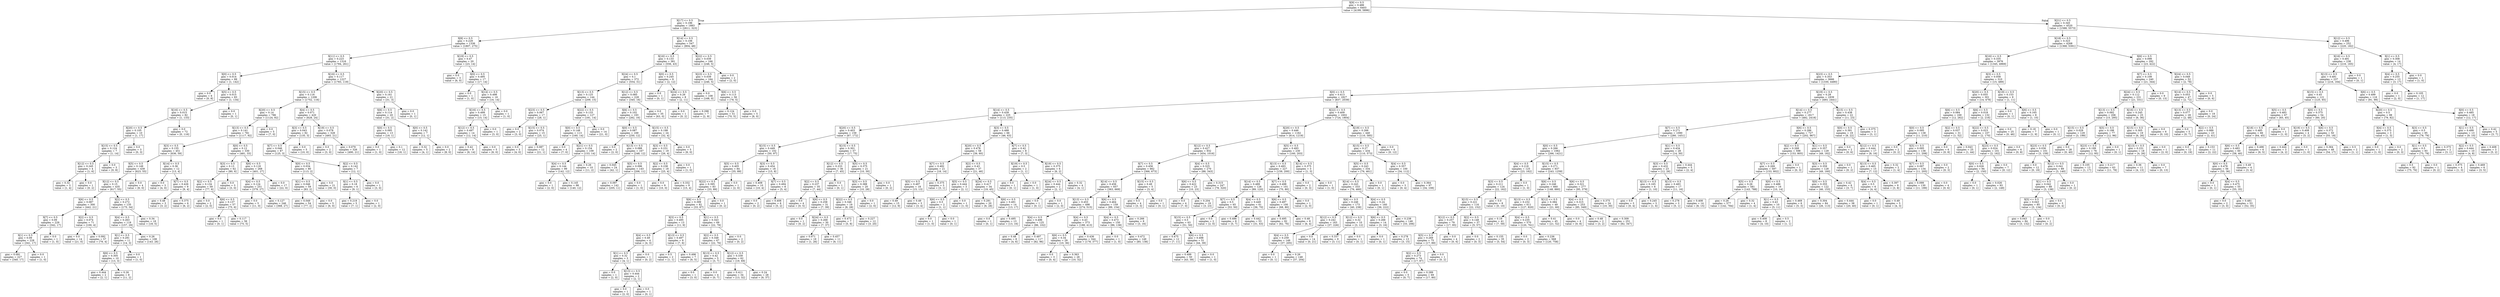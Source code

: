 digraph Tree {
node [shape=box] ;
0 [label="X[9] <= 0.5\ngini = 0.486\nsamples = 6403\nvalue = [4199, 5896]"] ;
1 [label="X[17] <= 0.5\ngini = 0.196\nsamples = 1883\nvalue = [2611, 323]"] ;
0 -> 1 [labeldistance=2.5, labelangle=45, headlabel="True"] ;
2 [label="X[8] <= 0.5\ngini = 0.229\nsamples = 1336\nvalue = [1807, 275]"] ;
1 -> 2 ;
3 [label="X[11] <= 0.5\ngini = 0.223\nsamples = 1316\nvalue = [1784, 261]"] ;
2 -> 3 ;
4 [label="X[0] <= 0.5\ngini = 0.014\nsamples = 89\nvalue = [1, 142]"] ;
3 -> 4 ;
5 [label="gini = 0.0\nsamples = 6\nvalue = [0, 8]"] ;
4 -> 5 ;
6 [label="X[5] <= 0.5\ngini = 0.015\nsamples = 83\nvalue = [1, 134]"] ;
4 -> 6 ;
7 [label="X[16] <= 0.5\ngini = 0.015\nsamples = 82\nvalue = [1, 133]"] ;
6 -> 7 ;
8 [label="X[20] <= 0.5\ngini = 0.105\nsamples = 10\nvalue = [1, 17]"] ;
7 -> 8 ;
9 [label="X[15] <= 0.5\ngini = 0.124\nsamples = 7\nvalue = [1, 14]"] ;
8 -> 9 ;
10 [label="X[12] <= 0.5\ngini = 0.245\nsamples = 4\nvalue = [1, 6]"] ;
9 -> 10 ;
11 [label="gini = 0.32\nsamples = 3\nvalue = [1, 4]"] ;
10 -> 11 ;
12 [label="gini = 0.0\nsamples = 1\nvalue = [0, 2]"] ;
10 -> 12 ;
13 [label="gini = 0.0\nsamples = 3\nvalue = [0, 8]"] ;
9 -> 13 ;
14 [label="gini = 0.0\nsamples = 3\nvalue = [0, 3]"] ;
8 -> 14 ;
15 [label="gini = 0.0\nsamples = 72\nvalue = [0, 116]"] ;
7 -> 15 ;
16 [label="gini = 0.0\nsamples = 1\nvalue = [0, 1]"] ;
6 -> 16 ;
17 [label="X[16] <= 0.5\ngini = 0.117\nsamples = 1227\nvalue = [1783, 119]"] ;
3 -> 17 ;
18 [label="X[15] <= 0.5\ngini = 0.116\nsamples = 1206\nvalue = [1752, 116]"] ;
17 -> 18 ;
19 [label="X[20] <= 0.5\ngini = 0.14\nsamples = 786\nvalue = [1124, 92]"] ;
18 -> 19 ;
20 [label="X[13] <= 0.5\ngini = 0.141\nsamples = 781\nvalue = [1117, 92]"] ;
19 -> 20 ;
21 [label="X[3] <= 0.5\ngini = 0.155\nsamples = 451\nvalue = [636, 59]"] ;
20 -> 21 ;
22 [label="X[5] <= 0.5\ngini = 0.149\nsamples = 439\nvalue = [623, 55]"] ;
21 -> 22 ;
23 [label="X[12] <= 0.5\ngini = 0.15\nsamples = 435\nvalue = [617, 55]"] ;
22 -> 23 ;
24 [label="X[6] <= 0.5\ngini = 0.087\nsamples = 300\nvalue = [442, 21]"] ;
23 -> 24 ;
25 [label="X[7] <= 0.5\ngini = 0.09\nsamples = 229\nvalue = [342, 17]"] ;
24 -> 25 ;
26 [label="X[1] <= 0.5\ngini = 0.09\nsamples = 228\nvalue = [341, 17]"] ;
25 -> 26 ;
27 [label="gini = 0.091\nsamples = 227\nvalue = [340, 17]"] ;
26 -> 27 ;
28 [label="gini = 0.0\nsamples = 1\nvalue = [1, 0]"] ;
26 -> 28 ;
29 [label="gini = 0.0\nsamples = 1\nvalue = [1, 0]"] ;
25 -> 29 ;
30 [label="X[2] <= 0.5\ngini = 0.074\nsamples = 71\nvalue = [100, 4]"] ;
24 -> 30 ;
31 [label="gini = 0.0\nsamples = 14\nvalue = [21, 0]"] ;
30 -> 31 ;
32 [label="gini = 0.092\nsamples = 57\nvalue = [79, 4]"] ;
30 -> 32 ;
33 [label="X[2] <= 0.5\ngini = 0.272\nsamples = 135\nvalue = [175, 34]"] ;
23 -> 33 ;
34 [label="X[4] <= 0.5\ngini = 0.263\nsamples = 119\nvalue = [157, 29]"] ;
33 -> 34 ;
35 [label="X[1] <= 0.5\ngini = 0.291\nsamples = 11\nvalue = [14, 3]"] ;
34 -> 35 ;
36 [label="X[6] <= 0.5\ngini = 0.305\nsamples = 10\nvalue = [13, 3]"] ;
35 -> 36 ;
37 [label="gini = 0.444\nsamples = 2\nvalue = [2, 1]"] ;
36 -> 37 ;
38 [label="gini = 0.26\nsamples = 8\nvalue = [11, 2]"] ;
36 -> 38 ;
39 [label="gini = 0.0\nsamples = 1\nvalue = [1, 0]"] ;
35 -> 39 ;
40 [label="gini = 0.26\nsamples = 108\nvalue = [143, 26]"] ;
34 -> 40 ;
41 [label="gini = 0.34\nsamples = 16\nvalue = [18, 5]"] ;
33 -> 41 ;
42 [label="gini = 0.0\nsamples = 4\nvalue = [6, 0]"] ;
22 -> 42 ;
43 [label="X[14] <= 0.5\ngini = 0.36\nsamples = 12\nvalue = [13, 4]"] ;
21 -> 43 ;
44 [label="gini = 0.0\nsamples = 3\nvalue = [4, 0]"] ;
43 -> 44 ;
45 [label="X[7] <= 0.5\ngini = 0.426\nsamples = 9\nvalue = [9, 4]"] ;
43 -> 45 ;
46 [label="gini = 0.48\nsamples = 3\nvalue = [3, 2]"] ;
45 -> 46 ;
47 [label="gini = 0.375\nsamples = 6\nvalue = [6, 2]"] ;
45 -> 47 ;
48 [label="X[0] <= 0.5\ngini = 0.12\nsamples = 330\nvalue = [481, 33]"] ;
20 -> 48 ;
49 [label="X[3] <= 0.5\ngini = 0.13\nsamples = 62\nvalue = [80, 6]"] ;
48 -> 49 ;
50 [label="X[2] <= 0.5\ngini = 0.134\nsamples = 59\nvalue = [77, 6]"] ;
49 -> 50 ;
51 [label="gini = 0.0\nsamples = 2\nvalue = [2, 0]"] ;
50 -> 51 ;
52 [label="X[6] <= 0.5\ngini = 0.137\nsamples = 57\nvalue = [75, 6]"] ;
50 -> 52 ;
53 [label="gini = 0.0\nsamples = 1\nvalue = [0, 1]"] ;
52 -> 53 ;
54 [label="gini = 0.117\nsamples = 56\nvalue = [75, 5]"] ;
52 -> 54 ;
55 [label="gini = 0.0\nsamples = 3\nvalue = [3, 0]"] ;
49 -> 55 ;
56 [label="X[6] <= 0.5\ngini = 0.118\nsamples = 268\nvalue = [401, 27]"] ;
48 -> 56 ;
57 [label="X[4] <= 0.5\ngini = 0.124\nsamples = 251\nvalue = [379, 27]"] ;
56 -> 57 ;
58 [label="gini = 0.0\nsamples = 5\nvalue = [11, 0]"] ;
57 -> 58 ;
59 [label="gini = 0.127\nsamples = 246\nvalue = [368, 27]"] ;
57 -> 59 ;
60 [label="gini = 0.0\nsamples = 17\nvalue = [22, 0]"] ;
56 -> 60 ;
61 [label="gini = 0.0\nsamples = 5\nvalue = [7, 0]"] ;
19 -> 61 ;
62 [label="X[4] <= 0.5\ngini = 0.071\nsamples = 420\nvalue = [628, 24]"] ;
18 -> 62 ;
63 [label="X[3] <= 0.5\ngini = 0.043\nsamples = 92\nvalue = [135, 3]"] ;
62 -> 63 ;
64 [label="X[7] <= 0.5\ngini = 0.046\nsamples = 87\nvalue = [125, 3]"] ;
63 -> 64 ;
65 [label="X[0] <= 0.5\ngini = 0.034\nsamples = 80\nvalue = [113, 2]"] ;
64 -> 65 ;
66 [label="X[1] <= 0.5\ngini = 0.046\nsamples = 59\nvalue = [83, 2]"] ;
65 -> 66 ;
67 [label="gini = 0.049\nsamples = 54\nvalue = [77, 2]"] ;
66 -> 67 ;
68 [label="gini = 0.0\nsamples = 5\nvalue = [6, 0]"] ;
66 -> 68 ;
69 [label="gini = 0.0\nsamples = 21\nvalue = [30, 0]"] ;
65 -> 69 ;
70 [label="X[2] <= 0.5\ngini = 0.142\nsamples = 7\nvalue = [12, 1]"] ;
64 -> 70 ;
71 [label="X[1] <= 0.5\ngini = 0.18\nsamples = 6\nvalue = [9, 1]"] ;
70 -> 71 ;
72 [label="gini = 0.219\nsamples = 5\nvalue = [7, 1]"] ;
71 -> 72 ;
73 [label="gini = 0.0\nsamples = 1\nvalue = [2, 0]"] ;
71 -> 73 ;
74 [label="gini = 0.0\nsamples = 1\nvalue = [3, 0]"] ;
70 -> 74 ;
75 [label="gini = 0.0\nsamples = 5\nvalue = [10, 0]"] ;
63 -> 75 ;
76 [label="X[19] <= 0.5\ngini = 0.078\nsamples = 328\nvalue = [493, 21]"] ;
62 -> 76 ;
77 [label="gini = 0.0\nsamples = 2\nvalue = [3, 0]"] ;
76 -> 77 ;
78 [label="gini = 0.079\nsamples = 326\nvalue = [490, 21]"] ;
76 -> 78 ;
79 [label="X[20] <= 0.5\ngini = 0.161\nsamples = 21\nvalue = [31, 3]"] ;
17 -> 79 ;
80 [label="X[6] <= 0.5\ngini = 0.114\nsamples = 20\nvalue = [31, 2]"] ;
79 -> 80 ;
81 [label="X[0] <= 0.5\ngini = 0.095\nsamples = 13\nvalue = [19, 1]"] ;
80 -> 81 ;
82 [label="gini = 0.0\nsamples = 1\nvalue = [1, 0]"] ;
81 -> 82 ;
83 [label="gini = 0.1\nsamples = 12\nvalue = [18, 1]"] ;
81 -> 83 ;
84 [label="X[0] <= 0.5\ngini = 0.142\nsamples = 7\nvalue = [12, 1]"] ;
80 -> 84 ;
85 [label="gini = 0.32\nsamples = 5\nvalue = [4, 1]"] ;
84 -> 85 ;
86 [label="gini = 0.0\nsamples = 2\nvalue = [8, 0]"] ;
84 -> 86 ;
87 [label="gini = 0.0\nsamples = 1\nvalue = [0, 1]"] ;
79 -> 87 ;
88 [label="X[19] <= 0.5\ngini = 0.47\nsamples = 20\nvalue = [23, 14]"] ;
2 -> 88 ;
89 [label="gini = 0.0\nsamples = 3\nvalue = [6, 0]"] ;
88 -> 89 ;
90 [label="X[0] <= 0.5\ngini = 0.495\nsamples = 17\nvalue = [17, 14]"] ;
88 -> 90 ;
91 [label="gini = 0.0\nsamples = 1\nvalue = [1, 0]"] ;
90 -> 91 ;
92 [label="X[14] <= 0.5\ngini = 0.498\nsamples = 16\nvalue = [16, 14]"] ;
90 -> 92 ;
93 [label="X[16] <= 0.5\ngini = 0.499\nsamples = 15\nvalue = [15, 14]"] ;
92 -> 93 ;
94 [label="X[12] <= 0.5\ngini = 0.497\nsamples = 14\nvalue = [12, 14]"] ;
93 -> 94 ;
95 [label="gini = 0.42\nsamples = 9\nvalue = [6, 14]"] ;
94 -> 95 ;
96 [label="gini = 0.0\nsamples = 5\nvalue = [6, 0]"] ;
94 -> 96 ;
97 [label="gini = 0.0\nsamples = 1\nvalue = [3, 0]"] ;
93 -> 97 ;
98 [label="gini = 0.0\nsamples = 1\nvalue = [1, 0]"] ;
92 -> 98 ;
99 [label="X[14] <= 0.5\ngini = 0.106\nsamples = 547\nvalue = [804, 48]"] ;
1 -> 99 ;
100 [label="X[16] <= 0.5\ngini = 0.133\nsamples = 381\nvalue = [556, 43]"] ;
99 -> 100 ;
101 [label="X[24] <= 0.5\ngini = 0.1\nsamples = 372\nvalue = [554, 31]"] ;
100 -> 101 ;
102 [label="X[13] <= 0.5\ngini = 0.125\nsamples = 144\nvalue = [209, 15]"] ;
101 -> 102 ;
103 [label="X[23] <= 0.5\ngini = 0.067\nsamples = 17\nvalue = [28, 1]"] ;
102 -> 103 ;
104 [label="gini = 0.0\nsamples = 2\nvalue = [3, 0]"] ;
103 -> 104 ;
105 [label="X[15] <= 0.5\ngini = 0.074\nsamples = 15\nvalue = [25, 1]"] ;
103 -> 105 ;
106 [label="gini = 0.0\nsamples = 3\nvalue = [4, 0]"] ;
105 -> 106 ;
107 [label="gini = 0.087\nsamples = 12\nvalue = [21, 1]"] ;
105 -> 107 ;
108 [label="X[22] <= 0.5\ngini = 0.133\nsamples = 127\nvalue = [181, 14]"] ;
102 -> 108 ;
109 [label="X[0] <= 0.5\ngini = 0.148\nsamples = 113\nvalue = [160, 14]"] ;
108 -> 109 ;
110 [label="gini = 0.0\nsamples = 4\nvalue = [7, 0]"] ;
109 -> 110 ;
111 [label="X[21] <= 0.5\ngini = 0.154\nsamples = 109\nvalue = [153, 14]"] ;
109 -> 111 ;
112 [label="X[4] <= 0.5\ngini = 0.144\nsamples = 99\nvalue = [142, 12]"] ;
111 -> 112 ;
113 [label="gini = 0.0\nsamples = 1\nvalue = [2, 0]"] ;
112 -> 113 ;
114 [label="gini = 0.145\nsamples = 98\nvalue = [140, 12]"] ;
112 -> 114 ;
115 [label="gini = 0.26\nsamples = 10\nvalue = [11, 2]"] ;
111 -> 115 ;
116 [label="gini = 0.0\nsamples = 14\nvalue = [21, 0]"] ;
108 -> 116 ;
117 [label="X[12] <= 0.5\ngini = 0.085\nsamples = 228\nvalue = [345, 16]"] ;
101 -> 117 ;
118 [label="X[6] <= 0.5\ngini = 0.102\nsamples = 193\nvalue = [282, 16]"] ;
117 -> 118 ;
119 [label="X[0] <= 0.5\ngini = 0.087\nsamples = 169\nvalue = [250, 12]"] ;
118 -> 119 ;
120 [label="gini = 0.0\nsamples = 2\nvalue = [2, 0]"] ;
119 -> 120 ;
121 [label="X[13] <= 0.5\ngini = 0.088\nsamples = 167\nvalue = [248, 12]"] ;
119 -> 121 ;
122 [label="gini = 0.045\nsamples = 24\nvalue = [42, 1]"] ;
121 -> 122 ;
123 [label="X[5] <= 0.5\ngini = 0.096\nsamples = 143\nvalue = [206, 11]"] ;
121 -> 123 ;
124 [label="gini = 0.097\nsamples = 142\nvalue = [205, 11]"] ;
123 -> 124 ;
125 [label="gini = 0.0\nsamples = 1\nvalue = [1, 0]"] ;
123 -> 125 ;
126 [label="X[15] <= 0.5\ngini = 0.198\nsamples = 24\nvalue = [32, 4]"] ;
118 -> 126 ;
127 [label="X[3] <= 0.5\ngini = 0.231\nsamples = 19\nvalue = [26, 4]"] ;
126 -> 127 ;
128 [label="X[2] <= 0.5\ngini = 0.238\nsamples = 18\nvalue = [25, 4]"] ;
127 -> 128 ;
129 [label="gini = 0.0\nsamples = 9\nvalue = [10, 0]"] ;
128 -> 129 ;
130 [label="gini = 0.332\nsamples = 9\nvalue = [15, 4]"] ;
128 -> 130 ;
131 [label="gini = 0.0\nsamples = 1\nvalue = [1, 0]"] ;
127 -> 131 ;
132 [label="gini = 0.0\nsamples = 5\nvalue = [6, 0]"] ;
126 -> 132 ;
133 [label="gini = 0.0\nsamples = 35\nvalue = [63, 0]"] ;
117 -> 133 ;
134 [label="X[0] <= 0.5\ngini = 0.245\nsamples = 9\nvalue = [2, 12]"] ;
100 -> 134 ;
135 [label="gini = 0.0\nsamples = 1\nvalue = [0, 1]"] ;
134 -> 135 ;
136 [label="X[24] <= 0.5\ngini = 0.26\nsamples = 8\nvalue = [2, 11]"] ;
134 -> 136 ;
137 [label="gini = 0.0\nsamples = 1\nvalue = [0, 2]"] ;
136 -> 137 ;
138 [label="gini = 0.298\nsamples = 7\nvalue = [2, 9]"] ;
136 -> 138 ;
139 [label="X[22] <= 0.5\ngini = 0.039\nsamples = 166\nvalue = [248, 5]"] ;
99 -> 139 ;
140 [label="X[23] <= 0.5\ngini = 0.039\nsamples = 164\nvalue = [246, 5]"] ;
139 -> 140 ;
141 [label="gini = 0.0\nsamples = 108\nvalue = [168, 0]"] ;
140 -> 141 ;
142 [label="X[6] <= 0.5\ngini = 0.113\nsamples = 56\nvalue = [78, 5]"] ;
140 -> 142 ;
143 [label="gini = 0.124\nsamples = 51\nvalue = [70, 5]"] ;
142 -> 143 ;
144 [label="gini = 0.0\nsamples = 5\nvalue = [8, 0]"] ;
142 -> 144 ;
145 [label="gini = 0.0\nsamples = 2\nvalue = [2, 0]"] ;
139 -> 145 ;
146 [label="X[21] <= 0.5\ngini = 0.345\nsamples = 4520\nvalue = [1588, 5573]"] ;
0 -> 146 [labeldistance=2.5, labelangle=-45, headlabel="False"] ;
147 [label="X[18] <= 0.5\ngini = 0.323\nsamples = 4268\nvalue = [1368, 5391]"] ;
146 -> 147 ;
148 [label="X[16] <= 0.5\ngini = 0.335\nsamples = 3976\nvalue = [1345, 4969]"] ;
147 -> 148 ;
149 [label="X[23] <= 0.5\ngini = 0.353\nsamples = 3666\nvalue = [1330, 4480]"] ;
148 -> 149 ;
150 [label="X[0] <= 0.5\ngini = 0.413\nsamples = 1827\nvalue = [837, 2039]"] ;
149 -> 150 ;
151 [label="X[14] <= 0.5\ngini = 0.439\nsamples = 225\nvalue = [113, 235]"] ;
150 -> 151 ;
152 [label="X[20] <= 0.5\ngini = 0.403\nsamples = 159\nvalue = [67, 172]"] ;
151 -> 152 ;
153 [label="X[15] <= 0.5\ngini = 0.449\nsamples = 102\nvalue = [50, 97]"] ;
152 -> 153 ;
154 [label="X[5] <= 0.5\ngini = 0.405\nsamples = 84\nvalue = [35, 89]"] ;
153 -> 154 ;
155 [label="X[22] <= 0.5\ngini = 0.395\nsamples = 83\nvalue = [33, 89]"] ;
154 -> 155 ;
156 [label="X[6] <= 0.5\ngini = 0.399\nsamples = 82\nvalue = [33, 87]"] ;
155 -> 156 ;
157 [label="X[3] <= 0.5\ngini = 0.495\nsamples = 13\nvalue = [11, 9]"] ;
156 -> 157 ;
158 [label="X[4] <= 0.5\ngini = 0.49\nsamples = 4\nvalue = [4, 3]"] ;
157 -> 158 ;
159 [label="X[1] <= 0.5\ngini = 0.32\nsamples = 3\nvalue = [4, 1]"] ;
158 -> 159 ;
160 [label="gini = 0.0\nsamples = 1\nvalue = [2, 0]"] ;
159 -> 160 ;
161 [label="X[13] <= 0.5\ngini = 0.444\nsamples = 2\nvalue = [2, 1]"] ;
159 -> 161 ;
162 [label="gini = 0.0\nsamples = 1\nvalue = [2, 0]"] ;
161 -> 162 ;
163 [label="gini = 0.0\nsamples = 1\nvalue = [0, 1]"] ;
161 -> 163 ;
164 [label="gini = 0.0\nsamples = 1\nvalue = [0, 2]"] ;
158 -> 164 ;
165 [label="X[13] <= 0.5\ngini = 0.497\nsamples = 9\nvalue = [7, 6]"] ;
157 -> 165 ;
166 [label="gini = 0.5\nsamples = 2\nvalue = [1, 1]"] ;
165 -> 166 ;
167 [label="gini = 0.496\nsamples = 7\nvalue = [6, 5]"] ;
165 -> 167 ;
168 [label="X[1] <= 0.5\ngini = 0.343\nsamples = 69\nvalue = [22, 78]"] ;
156 -> 168 ;
169 [label="X[2] <= 0.5\ngini = 0.348\nsamples = 67\nvalue = [22, 76]"] ;
168 -> 169 ;
170 [label="X[13] <= 0.5\ngini = 0.42\nsamples = 5\nvalue = [3, 7]"] ;
169 -> 170 ;
171 [label="gini = 0.0\nsamples = 1\nvalue = [3, 0]"] ;
170 -> 171 ;
172 [label="gini = 0.0\nsamples = 4\nvalue = [0, 7]"] ;
170 -> 172 ;
173 [label="X[12] <= 0.5\ngini = 0.339\nsamples = 62\nvalue = [19, 69]"] ;
169 -> 173 ;
174 [label="gini = 0.411\nsamples = 34\nvalue = [13, 32]"] ;
173 -> 174 ;
175 [label="gini = 0.24\nsamples = 28\nvalue = [6, 37]"] ;
173 -> 175 ;
176 [label="gini = 0.0\nsamples = 2\nvalue = [0, 2]"] ;
168 -> 176 ;
177 [label="gini = 0.0\nsamples = 1\nvalue = [0, 2]"] ;
155 -> 177 ;
178 [label="gini = 0.0\nsamples = 1\nvalue = [2, 0]"] ;
154 -> 178 ;
179 [label="X[3] <= 0.5\ngini = 0.454\nsamples = 18\nvalue = [15, 8]"] ;
153 -> 179 ;
180 [label="gini = 0.408\nsamples = 10\nvalue = [10, 4]"] ;
179 -> 180 ;
181 [label="X[7] <= 0.5\ngini = 0.494\nsamples = 8\nvalue = [5, 4]"] ;
179 -> 181 ;
182 [label="gini = 0.0\nsamples = 2\nvalue = [0, 2]"] ;
181 -> 182 ;
183 [label="gini = 0.408\nsamples = 6\nvalue = [5, 2]"] ;
181 -> 183 ;
184 [label="X[15] <= 0.5\ngini = 0.301\nsamples = 57\nvalue = [17, 75]"] ;
152 -> 184 ;
185 [label="X[12] <= 0.5\ngini = 0.233\nsamples = 36\nvalue = [7, 45]"] ;
184 -> 185 ;
186 [label="X[2] <= 0.5\ngini = 0.237\nsamples = 35\nvalue = [7, 44]"] ;
185 -> 186 ;
187 [label="gini = 0.0\nsamples = 4\nvalue = [0, 5]"] ;
186 -> 187 ;
188 [label="X[6] <= 0.5\ngini = 0.258\nsamples = 31\nvalue = [7, 39]"] ;
186 -> 188 ;
189 [label="gini = 0.0\nsamples = 1\nvalue = [0, 2]"] ;
188 -> 189 ;
190 [label="X[24] <= 0.5\ngini = 0.268\nsamples = 30\nvalue = [7, 37]"] ;
188 -> 190 ;
191 [label="gini = 0.071\nsamples = 19\nvalue = [1, 26]"] ;
190 -> 191 ;
192 [label="gini = 0.457\nsamples = 11\nvalue = [6, 11]"] ;
190 -> 192 ;
193 [label="gini = 0.0\nsamples = 1\nvalue = [0, 1]"] ;
185 -> 193 ;
194 [label="X[5] <= 0.5\ngini = 0.375\nsamples = 21\nvalue = [10, 30]"] ;
184 -> 194 ;
195 [label="X[3] <= 0.5\ngini = 0.388\nsamples = 20\nvalue = [10, 28]"] ;
194 -> 195 ;
196 [label="X[22] <= 0.5\ngini = 0.346\nsamples = 19\nvalue = [8, 28]"] ;
195 -> 196 ;
197 [label="gini = 0.473\nsamples = 7\nvalue = [5, 8]"] ;
196 -> 197 ;
198 [label="gini = 0.227\nsamples = 12\nvalue = [3, 20]"] ;
196 -> 198 ;
199 [label="gini = 0.0\nsamples = 1\nvalue = [2, 0]"] ;
195 -> 199 ;
200 [label="gini = 0.0\nsamples = 1\nvalue = [0, 2]"] ;
194 -> 200 ;
201 [label="X[3] <= 0.5\ngini = 0.488\nsamples = 66\nvalue = [46, 63]"] ;
151 -> 201 ;
202 [label="X[20] <= 0.5\ngini = 0.478\nsamples = 58\nvalue = [39, 60]"] ;
201 -> 202 ;
203 [label="X[7] <= 0.5\ngini = 0.492\nsamples = 21\nvalue = [18, 14]"] ;
202 -> 203 ;
204 [label="X[5] <= 0.5\ngini = 0.497\nsamples = 18\nvalue = [15, 13]"] ;
203 -> 204 ;
205 [label="gini = 0.49\nsamples = 15\nvalue = [12, 9]"] ;
204 -> 205 ;
206 [label="gini = 0.49\nsamples = 3\nvalue = [3, 4]"] ;
204 -> 206 ;
207 [label="gini = 0.375\nsamples = 3\nvalue = [3, 1]"] ;
203 -> 207 ;
208 [label="X[2] <= 0.5\ngini = 0.43\nsamples = 37\nvalue = [21, 46]"] ;
202 -> 208 ;
209 [label="X[5] <= 0.5\ngini = 0.444\nsamples = 3\nvalue = [2, 1]"] ;
208 -> 209 ;
210 [label="X[6] <= 0.5\ngini = 0.5\nsamples = 2\nvalue = [1, 1]"] ;
209 -> 210 ;
211 [label="gini = 0.0\nsamples = 1\nvalue = [1, 0]"] ;
210 -> 211 ;
212 [label="gini = 0.0\nsamples = 1\nvalue = [0, 1]"] ;
210 -> 212 ;
213 [label="gini = 0.0\nsamples = 1\nvalue = [1, 0]"] ;
209 -> 213 ;
214 [label="X[24] <= 0.5\ngini = 0.417\nsamples = 34\nvalue = [19, 45]"] ;
208 -> 214 ;
215 [label="gini = 0.291\nsamples = 20\nvalue = [6, 28]"] ;
214 -> 215 ;
216 [label="X[6] <= 0.5\ngini = 0.491\nsamples = 14\nvalue = [13, 17]"] ;
214 -> 216 ;
217 [label="gini = 0.0\nsamples = 1\nvalue = [0, 1]"] ;
216 -> 217 ;
218 [label="gini = 0.495\nsamples = 13\nvalue = [13, 16]"] ;
216 -> 218 ;
219 [label="X[7] <= 0.5\ngini = 0.42\nsamples = 8\nvalue = [7, 3]"] ;
201 -> 219 ;
220 [label="X[19] <= 0.5\ngini = 0.5\nsamples = 2\nvalue = [1, 1]"] ;
219 -> 220 ;
221 [label="gini = 0.0\nsamples = 1\nvalue = [0, 1]"] ;
220 -> 221 ;
222 [label="gini = 0.0\nsamples = 1\nvalue = [1, 0]"] ;
220 -> 222 ;
223 [label="X[19] <= 0.5\ngini = 0.375\nsamples = 6\nvalue = [6, 2]"] ;
219 -> 223 ;
224 [label="X[24] <= 0.5\ngini = 0.444\nsamples = 2\nvalue = [2, 1]"] ;
223 -> 224 ;
225 [label="gini = 0.0\nsamples = 1\nvalue = [0, 1]"] ;
224 -> 225 ;
226 [label="gini = 0.0\nsamples = 1\nvalue = [2, 0]"] ;
224 -> 226 ;
227 [label="gini = 0.32\nsamples = 4\nvalue = [4, 1]"] ;
223 -> 227 ;
228 [label="X[22] <= 0.5\ngini = 0.409\nsamples = 1602\nvalue = [724, 1804]"] ;
150 -> 228 ;
229 [label="X[20] <= 0.5\ngini = 0.446\nsamples = 1162\nvalue = [614, 1219]"] ;
228 -> 229 ;
230 [label="X[12] <= 0.5\ngini = 0.427\nsamples = 932\nvalue = [454, 1016]"] ;
229 -> 230 ;
231 [label="X[7] <= 0.5\ngini = 0.456\nsamples = 662\nvalue = [366, 673]"] ;
230 -> 231 ;
232 [label="X[14] <= 0.5\ngini = 0.456\nsamples = 657\nvalue = [363, 669]"] ;
231 -> 232 ;
233 [label="X[13] <= 0.5\ngini = 0.453\nsamples = 498\nvalue = [274, 515]"] ;
232 -> 233 ;
234 [label="X[4] <= 0.5\ngini = 0.496\nsamples = 125\nvalue = [86, 102]"] ;
233 -> 234 ;
235 [label="gini = 0.48\nsamples = 8\nvalue = [4, 6]"] ;
234 -> 235 ;
236 [label="gini = 0.497\nsamples = 117\nvalue = [82, 96]"] ;
234 -> 236 ;
237 [label="X[4] <= 0.5\ngini = 0.43\nsamples = 373\nvalue = [188, 413]"] ;
233 -> 237 ;
238 [label="X[6] <= 0.5\ngini = 0.34\nsamples = 29\nvalue = [10, 36]"] ;
237 -> 238 ;
239 [label="gini = 0.0\nsamples = 3\nvalue = [0, 4]"] ;
238 -> 239 ;
240 [label="gini = 0.363\nsamples = 26\nvalue = [10, 32]"] ;
238 -> 240 ;
241 [label="gini = 0.436\nsamples = 344\nvalue = [178, 377]"] ;
237 -> 241 ;
242 [label="X[6] <= 0.5\ngini = 0.464\nsamples = 159\nvalue = [89, 154]"] ;
232 -> 242 ;
243 [label="X[4] <= 0.5\ngini = 0.473\nsamples = 150\nvalue = [86, 138]"] ;
242 -> 243 ;
244 [label="gini = 0.0\nsamples = 1\nvalue = [1, 0]"] ;
243 -> 244 ;
245 [label="gini = 0.472\nsamples = 149\nvalue = [85, 138]"] ;
243 -> 245 ;
246 [label="gini = 0.266\nsamples = 9\nvalue = [3, 16]"] ;
242 -> 246 ;
247 [label="X[15] <= 0.5\ngini = 0.49\nsamples = 5\nvalue = [3, 4]"] ;
231 -> 247 ;
248 [label="gini = 0.5\nsamples = 4\nvalue = [3, 3]"] ;
247 -> 248 ;
249 [label="gini = 0.0\nsamples = 1\nvalue = [0, 1]"] ;
247 -> 249 ;
250 [label="X[4] <= 0.5\ngini = 0.325\nsamples = 270\nvalue = [88, 343]"] ;
230 -> 250 ;
251 [label="X[6] <= 0.5\ngini = 0.422\nsamples = 23\nvalue = [10, 23]"] ;
250 -> 251 ;
252 [label="gini = 0.0\nsamples = 4\nvalue = [7, 0]"] ;
251 -> 252 ;
253 [label="gini = 0.204\nsamples = 19\nvalue = [3, 23]"] ;
251 -> 253 ;
254 [label="gini = 0.315\nsamples = 247\nvalue = [78, 320]"] ;
250 -> 254 ;
255 [label="X[5] <= 0.5\ngini = 0.493\nsamples = 230\nvalue = [160, 203]"] ;
229 -> 255 ;
256 [label="X[13] <= 0.5\ngini = 0.493\nsamples = 227\nvalue = [159, 200]"] ;
255 -> 256 ;
257 [label="X[14] <= 0.5\ngini = 0.489\nsamples = 126\nvalue = [89, 120]"] ;
256 -> 257 ;
258 [label="X[7] <= 0.5\ngini = 0.5\nsamples = 65\nvalue = [53, 50]"] ;
257 -> 258 ;
259 [label="X[15] <= 0.5\ngini = 0.5\nsamples = 63\nvalue = [51, 50]"] ;
258 -> 259 ;
260 [label="gini = 0.475\nsamples = 12\nvalue = [7, 11]"] ;
259 -> 260 ;
261 [label="X[6] <= 0.5\ngini = 0.498\nsamples = 51\nvalue = [44, 39]"] ;
259 -> 261 ;
262 [label="gini = 0.499\nsamples = 50\nvalue = [43, 39]"] ;
261 -> 262 ;
263 [label="gini = 0.0\nsamples = 1\nvalue = [1, 0]"] ;
261 -> 263 ;
264 [label="gini = 0.0\nsamples = 2\nvalue = [2, 0]"] ;
258 -> 264 ;
265 [label="X[4] <= 0.5\ngini = 0.449\nsamples = 61\nvalue = [36, 70]"] ;
257 -> 265 ;
266 [label="gini = 0.486\nsamples = 8\nvalue = [5, 7]"] ;
265 -> 266 ;
267 [label="gini = 0.442\nsamples = 53\nvalue = [31, 63]"] ;
265 -> 267 ;
268 [label="X[7] <= 0.5\ngini = 0.498\nsamples = 101\nvalue = [70, 80]"] ;
256 -> 268 ;
269 [label="X[6] <= 0.5\ngini = 0.497\nsamples = 100\nvalue = [68, 80]"] ;
268 -> 269 ;
270 [label="gini = 0.495\nsamples = 92\nvalue = [62, 76]"] ;
269 -> 270 ;
271 [label="gini = 0.48\nsamples = 8\nvalue = [6, 4]"] ;
269 -> 271 ;
272 [label="gini = 0.0\nsamples = 1\nvalue = [2, 0]"] ;
268 -> 272 ;
273 [label="X[14] <= 0.5\ngini = 0.375\nsamples = 3\nvalue = [1, 3]"] ;
255 -> 273 ;
274 [label="gini = 0.0\nsamples = 2\nvalue = [0, 3]"] ;
273 -> 274 ;
275 [label="gini = 0.0\nsamples = 1\nvalue = [1, 0]"] ;
273 -> 275 ;
276 [label="X[19] <= 0.5\ngini = 0.266\nsamples = 440\nvalue = [110, 585]"] ;
228 -> 276 ;
277 [label="X[15] <= 0.5\ngini = 0.27\nsamples = 434\nvalue = [110, 573]"] ;
276 -> 277 ;
278 [label="X[5] <= 0.5\ngini = 0.243\nsamples = 334\nvalue = [76, 461]"] ;
277 -> 278 ;
279 [label="X[14] <= 0.5\ngini = 0.243\nsamples = 333\nvalue = [76, 460]"] ;
278 -> 279 ;
280 [label="X[6] <= 0.5\ngini = 0.246\nsamples = 173\nvalue = [40, 238]"] ;
279 -> 280 ;
281 [label="X[12] <= 0.5\ngini = 0.242\nsamples = 163\nvalue = [37, 226]"] ;
280 -> 281 ;
282 [label="X[4] <= 0.5\ngini = 0.259\nsamples = 149\nvalue = [37, 205]"] ;
281 -> 282 ;
283 [label="gini = 0.0\nsamples = 1\nvalue = [0, 1]"] ;
282 -> 283 ;
284 [label="gini = 0.26\nsamples = 148\nvalue = [37, 204]"] ;
282 -> 284 ;
285 [label="gini = 0.0\nsamples = 14\nvalue = [0, 21]"] ;
281 -> 285 ;
286 [label="X[12] <= 0.5\ngini = 0.32\nsamples = 10\nvalue = [3, 12]"] ;
280 -> 286 ;
287 [label="gini = 0.337\nsamples = 9\nvalue = [3, 11]"] ;
286 -> 287 ;
288 [label="gini = 0.0\nsamples = 1\nvalue = [0, 1]"] ;
286 -> 288 ;
289 [label="X[4] <= 0.5\ngini = 0.24\nsamples = 160\nvalue = [36, 222]"] ;
279 -> 289 ;
290 [label="X[6] <= 0.5\ngini = 0.266\nsamples = 14\nvalue = [3, 16]"] ;
289 -> 290 ;
291 [label="gini = 0.0\nsamples = 1\nvalue = [0, 1]"] ;
290 -> 291 ;
292 [label="gini = 0.278\nsamples = 13\nvalue = [3, 15]"] ;
290 -> 292 ;
293 [label="gini = 0.238\nsamples = 146\nvalue = [33, 206]"] ;
289 -> 293 ;
294 [label="gini = 0.0\nsamples = 1\nvalue = [0, 1]"] ;
278 -> 294 ;
295 [label="X[4] <= 0.5\ngini = 0.357\nsamples = 100\nvalue = [34, 112]"] ;
277 -> 295 ;
296 [label="gini = 0.0\nsamples = 3\nvalue = [0, 4]"] ;
295 -> 296 ;
297 [label="gini = 0.364\nsamples = 97\nvalue = [34, 108]"] ;
295 -> 297 ;
298 [label="gini = 0.0\nsamples = 6\nvalue = [0, 12]"] ;
276 -> 298 ;
299 [label="X[19] <= 0.5\ngini = 0.28\nsamples = 1839\nvalue = [493, 2441]"] ;
149 -> 299 ;
300 [label="X[14] <= 0.5\ngini = 0.277\nsamples = 1817\nvalue = [482, 2418]"] ;
299 -> 300 ;
301 [label="X[7] <= 0.5\ngini = 0.271\nsamples = 1090\nvalue = [280, 1451]"] ;
300 -> 301 ;
302 [label="X[0] <= 0.5\ngini = 0.266\nsamples = 1062\nvalue = [266, 1421]"] ;
301 -> 302 ;
303 [label="X[4] <= 0.5\ngini = 0.218\nsamples = 125\nvalue = [23, 162]"] ;
302 -> 303 ;
304 [label="X[3] <= 0.5\ngini = 0.211\nsamples = 124\nvalue = [22, 162]"] ;
303 -> 304 ;
305 [label="X[15] <= 0.5\ngini = 0.221\nsamples = 116\nvalue = [22, 152]"] ;
304 -> 305 ;
306 [label="X[12] <= 0.5\ngini = 0.257\nsamples = 79\nvalue = [17, 95]"] ;
305 -> 306 ;
307 [label="X[5] <= 0.5\ngini = 0.269\nsamples = 75\nvalue = [17, 89]"] ;
306 -> 307 ;
308 [label="X[2] <= 0.5\ngini = 0.273\nsamples = 74\nvalue = [17, 87]"] ;
307 -> 308 ;
309 [label="gini = 0.0\nsamples = 5\nvalue = [0, 7]"] ;
308 -> 309 ;
310 [label="gini = 0.289\nsamples = 69\nvalue = [17, 80]"] ;
308 -> 310 ;
311 [label="gini = 0.0\nsamples = 1\nvalue = [0, 2]"] ;
307 -> 311 ;
312 [label="gini = 0.0\nsamples = 4\nvalue = [0, 6]"] ;
306 -> 312 ;
313 [label="X[2] <= 0.5\ngini = 0.148\nsamples = 37\nvalue = [5, 57]"] ;
305 -> 313 ;
314 [label="gini = 0.0\nsamples = 2\nvalue = [0, 3]"] ;
313 -> 314 ;
315 [label="gini = 0.155\nsamples = 35\nvalue = [5, 54]"] ;
313 -> 315 ;
316 [label="gini = 0.0\nsamples = 8\nvalue = [0, 10]"] ;
304 -> 316 ;
317 [label="gini = 0.0\nsamples = 1\nvalue = [1, 0]"] ;
303 -> 317 ;
318 [label="X[15] <= 0.5\ngini = 0.271\nsamples = 937\nvalue = [243, 1259]"] ;
302 -> 318 ;
319 [label="X[6] <= 0.5\ngini = 0.246\nsamples = 660\nvalue = [148, 880]"] ;
318 -> 319 ;
320 [label="X[13] <= 0.5\ngini = 0.232\nsamples = 611\nvalue = [127, 820]"] ;
319 -> 320 ;
321 [label="gini = 0.19\nsamples = 41\nvalue = [7, 59]"] ;
320 -> 321 ;
322 [label="X[4] <= 0.5\ngini = 0.235\nsamples = 570\nvalue = [120, 761]"] ;
320 -> 322 ;
323 [label="gini = 0.0\nsamples = 2\nvalue = [0, 3]"] ;
322 -> 323 ;
324 [label="gini = 0.236\nsamples = 568\nvalue = [120, 758]"] ;
322 -> 324 ;
325 [label="X[12] <= 0.5\ngini = 0.384\nsamples = 49\nvalue = [21, 60]"] ;
319 -> 325 ;
326 [label="gini = 0.41\nsamples = 45\nvalue = [21, 52]"] ;
325 -> 326 ;
327 [label="gini = 0.0\nsamples = 4\nvalue = [0, 8]"] ;
325 -> 327 ;
328 [label="X[6] <= 0.5\ngini = 0.321\nsamples = 277\nvalue = [95, 379]"] ;
318 -> 328 ;
329 [label="X[4] <= 0.5\ngini = 0.315\nsamples = 253\nvalue = [85, 349]"] ;
328 -> 329 ;
330 [label="gini = 0.48\nsamples = 2\nvalue = [3, 2]"] ;
329 -> 330 ;
331 [label="gini = 0.309\nsamples = 251\nvalue = [82, 347]"] ;
329 -> 331 ;
332 [label="gini = 0.375\nsamples = 24\nvalue = [10, 30]"] ;
328 -> 332 ;
333 [label="X[1] <= 0.5\ngini = 0.434\nsamples = 28\nvalue = [14, 30]"] ;
301 -> 333 ;
334 [label="X[3] <= 0.5\ngini = 0.432\nsamples = 23\nvalue = [12, 26]"] ;
333 -> 334 ;
335 [label="X[13] <= 0.5\ngini = 0.165\nsamples = 6\nvalue = [1, 10]"] ;
334 -> 335 ;
336 [label="gini = 0.0\nsamples = 3\nvalue = [0, 4]"] ;
335 -> 336 ;
337 [label="gini = 0.245\nsamples = 3\nvalue = [1, 6]"] ;
335 -> 337 ;
338 [label="X[13] <= 0.5\ngini = 0.483\nsamples = 17\nvalue = [11, 16]"] ;
334 -> 338 ;
339 [label="gini = 0.278\nsamples = 3\nvalue = [5, 1]"] ;
338 -> 339 ;
340 [label="gini = 0.408\nsamples = 14\nvalue = [6, 15]"] ;
338 -> 340 ;
341 [label="gini = 0.444\nsamples = 5\nvalue = [2, 4]"] ;
333 -> 341 ;
342 [label="X[6] <= 0.5\ngini = 0.286\nsamples = 727\nvalue = [202, 967]"] ;
300 -> 342 ;
343 [label="X[2] <= 0.5\ngini = 0.268\nsamples = 598\nvalue = [153, 805]"] ;
342 -> 343 ;
344 [label="X[7] <= 0.5\ngini = 0.269\nsamples = 597\nvalue = [153, 802]"] ;
343 -> 344 ;
345 [label="X[5] <= 0.5\ngini = 0.26\nsamples = 581\nvalue = [143, 788]"] ;
344 -> 345 ;
346 [label="gini = 0.26\nsamples = 577\nvalue = [142, 784]"] ;
345 -> 346 ;
347 [label="gini = 0.32\nsamples = 4\nvalue = [1, 4]"] ;
345 -> 347 ;
348 [label="X[0] <= 0.5\ngini = 0.486\nsamples = 16\nvalue = [10, 14]"] ;
344 -> 348 ;
349 [label="X[1] <= 0.5\ngini = 0.43\nsamples = 10\nvalue = [5, 11]"] ;
348 -> 349 ;
350 [label="gini = 0.408\nsamples = 8\nvalue = [4, 10]"] ;
349 -> 350 ;
351 [label="gini = 0.5\nsamples = 2\nvalue = [1, 1]"] ;
349 -> 351 ;
352 [label="gini = 0.469\nsamples = 6\nvalue = [5, 3]"] ;
348 -> 352 ;
353 [label="gini = 0.0\nsamples = 1\nvalue = [0, 3]"] ;
343 -> 353 ;
354 [label="X[1] <= 0.5\ngini = 0.357\nsamples = 129\nvalue = [49, 162]"] ;
342 -> 354 ;
355 [label="X[3] <= 0.5\ngini = 0.359\nsamples = 128\nvalue = [49, 160]"] ;
354 -> 355 ;
356 [label="X[0] <= 0.5\ngini = 0.355\nsamples = 122\nvalue = [46, 153]"] ;
355 -> 356 ;
357 [label="gini = 0.304\nsamples = 84\nvalue = [26, 113]"] ;
356 -> 357 ;
358 [label="gini = 0.444\nsamples = 38\nvalue = [20, 40]"] ;
356 -> 358 ;
359 [label="gini = 0.42\nsamples = 6\nvalue = [3, 7]"] ;
355 -> 359 ;
360 [label="gini = 0.0\nsamples = 1\nvalue = [0, 2]"] ;
354 -> 360 ;
361 [label="X[15] <= 0.5\ngini = 0.438\nsamples = 22\nvalue = [11, 23]"] ;
299 -> 361 ;
362 [label="X[0] <= 0.5\ngini = 0.391\nsamples = 19\nvalue = [8, 22]"] ;
361 -> 362 ;
363 [label="gini = 0.0\nsamples = 2\nvalue = [0, 6]"] ;
362 -> 363 ;
364 [label="X[12] <= 0.5\ngini = 0.444\nsamples = 17\nvalue = [8, 16]"] ;
362 -> 364 ;
365 [label="X[13] <= 0.5\ngini = 0.465\nsamples = 15\nvalue = [7, 12]"] ;
364 -> 365 ;
366 [label="X[4] <= 0.5\ngini = 0.5\nsamples = 6\nvalue = [4, 4]"] ;
365 -> 366 ;
367 [label="gini = 0.0\nsamples = 1\nvalue = [0, 1]"] ;
366 -> 367 ;
368 [label="gini = 0.49\nsamples = 5\nvalue = [4, 3]"] ;
366 -> 368 ;
369 [label="gini = 0.397\nsamples = 9\nvalue = [3, 8]"] ;
365 -> 369 ;
370 [label="gini = 0.32\nsamples = 2\nvalue = [1, 4]"] ;
364 -> 370 ;
371 [label="gini = 0.375\nsamples = 3\nvalue = [3, 1]"] ;
361 -> 371 ;
372 [label="X[3] <= 0.5\ngini = 0.058\nsamples = 310\nvalue = [15, 489]"] ;
148 -> 372 ;
373 [label="X[20] <= 0.5\ngini = 0.055\nsamples = 301\nvalue = [14, 478]"] ;
372 -> 373 ;
374 [label="X[6] <= 0.5\ngini = 0.084\nsamples = 169\nvalue = [12, 262]"] ;
373 -> 374 ;
375 [label="X[0] <= 0.5\ngini = 0.095\nsamples = 138\nvalue = [11, 210]"] ;
374 -> 375 ;
376 [label="gini = 0.0\nsamples = 2\nvalue = [0, 2]"] ;
375 -> 376 ;
377 [label="X[5] <= 0.5\ngini = 0.095\nsamples = 136\nvalue = [11, 208]"] ;
375 -> 377 ;
378 [label="X[7] <= 0.5\ngini = 0.097\nsamples = 134\nvalue = [11, 205]"] ;
377 -> 378 ;
379 [label="gini = 0.099\nsamples = 130\nvalue = [11, 199]"] ;
378 -> 379 ;
380 [label="gini = 0.0\nsamples = 4\nvalue = [0, 6]"] ;
378 -> 380 ;
381 [label="gini = 0.0\nsamples = 2\nvalue = [0, 3]"] ;
377 -> 381 ;
382 [label="X[2] <= 0.5\ngini = 0.037\nsamples = 31\nvalue = [1, 52]"] ;
374 -> 382 ;
383 [label="gini = 0.0\nsamples = 6\nvalue = [0, 8]"] ;
382 -> 383 ;
384 [label="gini = 0.043\nsamples = 25\nvalue = [1, 44]"] ;
382 -> 384 ;
385 [label="X[6] <= 0.5\ngini = 0.018\nsamples = 132\nvalue = [2, 216]"] ;
373 -> 385 ;
386 [label="X[22] <= 0.5\ngini = 0.023\nsamples = 107\nvalue = [2, 170]"] ;
385 -> 386 ;
387 [label="X[23] <= 0.5\ngini = 0.024\nsamples = 101\nvalue = [2, 162]"] ;
386 -> 387 ;
388 [label="X[0] <= 0.5\ngini = 0.026\nsamples = 94\nvalue = [2, 150]"] ;
387 -> 388 ;
389 [label="gini = 0.0\nsamples = 1\nvalue = [0, 1]"] ;
388 -> 389 ;
390 [label="gini = 0.026\nsamples = 93\nvalue = [2, 149]"] ;
388 -> 390 ;
391 [label="gini = 0.0\nsamples = 7\nvalue = [0, 12]"] ;
387 -> 391 ;
392 [label="gini = 0.0\nsamples = 6\nvalue = [0, 8]"] ;
386 -> 392 ;
393 [label="gini = 0.0\nsamples = 25\nvalue = [0, 46]"] ;
385 -> 393 ;
394 [label="X[19] <= 0.5\ngini = 0.153\nsamples = 9\nvalue = [1, 11]"] ;
372 -> 394 ;
395 [label="gini = 0.0\nsamples = 1\nvalue = [0, 1]"] ;
394 -> 395 ;
396 [label="X[6] <= 0.5\ngini = 0.165\nsamples = 8\nvalue = [1, 10]"] ;
394 -> 396 ;
397 [label="gini = 0.18\nsamples = 7\nvalue = [1, 9]"] ;
396 -> 397 ;
398 [label="gini = 0.0\nsamples = 1\nvalue = [0, 1]"] ;
396 -> 398 ;
399 [label="X[6] <= 0.5\ngini = 0.098\nsamples = 292\nvalue = [23, 422]"] ;
147 -> 399 ;
400 [label="X[7] <= 0.5\ngini = 0.108\nsamples = 240\nvalue = [21, 344]"] ;
399 -> 400 ;
401 [label="X[24] <= 0.5\ngini = 0.112\nsamples = 231\nvalue = [21, 331]"] ;
400 -> 401 ;
402 [label="X[13] <= 0.5\ngini = 0.092\nsamples = 206\nvalue = [15, 295]"] ;
401 -> 402 ;
403 [label="X[15] <= 0.5\ngini = 0.029\nsamples = 129\nvalue = [3, 199]"] ;
402 -> 403 ;
404 [label="X[23] <= 0.5\ngini = 0.036\nsamples = 101\nvalue = [3, 159]"] ;
403 -> 404 ;
405 [label="gini = 0.0\nsamples = 12\nvalue = [0, 19]"] ;
404 -> 405 ;
406 [label="X[12] <= 0.5\ngini = 0.041\nsamples = 89\nvalue = [3, 140]"] ;
404 -> 406 ;
407 [label="X[1] <= 0.5\ngini = 0.042\nsamples = 88\nvalue = [3, 138]"] ;
406 -> 407 ;
408 [label="X[5] <= 0.5\ngini = 0.043\nsamples = 85\nvalue = [3, 134]"] ;
407 -> 408 ;
409 [label="gini = 0.043\nsamples = 84\nvalue = [3, 132]"] ;
408 -> 409 ;
410 [label="gini = 0.0\nsamples = 1\nvalue = [0, 2]"] ;
408 -> 410 ;
411 [label="gini = 0.0\nsamples = 3\nvalue = [0, 4]"] ;
407 -> 411 ;
412 [label="gini = 0.0\nsamples = 1\nvalue = [0, 2]"] ;
406 -> 412 ;
413 [label="gini = 0.0\nsamples = 28\nvalue = [0, 40]"] ;
403 -> 413 ;
414 [label="X[5] <= 0.5\ngini = 0.198\nsamples = 77\nvalue = [12, 96]"] ;
402 -> 414 ;
415 [label="X[23] <= 0.5\ngini = 0.199\nsamples = 76\nvalue = [12, 95]"] ;
414 -> 415 ;
416 [label="gini = 0.105\nsamples = 13\nvalue = [1, 17]"] ;
415 -> 416 ;
417 [label="gini = 0.217\nsamples = 63\nvalue = [11, 78]"] ;
415 -> 417 ;
418 [label="gini = 0.0\nsamples = 1\nvalue = [0, 1]"] ;
414 -> 418 ;
419 [label="X[16] <= 0.5\ngini = 0.245\nsamples = 25\nvalue = [6, 36]"] ;
401 -> 419 ;
420 [label="X[15] <= 0.5\ngini = 0.305\nsamples = 19\nvalue = [6, 26]"] ;
419 -> 420 ;
421 [label="X[13] <= 0.5\ngini = 0.231\nsamples = 18\nvalue = [4, 26]"] ;
420 -> 421 ;
422 [label="gini = 0.36\nsamples = 11\nvalue = [4, 13]"] ;
421 -> 422 ;
423 [label="gini = 0.0\nsamples = 7\nvalue = [0, 13]"] ;
421 -> 423 ;
424 [label="gini = 0.0\nsamples = 1\nvalue = [2, 0]"] ;
420 -> 424 ;
425 [label="gini = 0.0\nsamples = 6\nvalue = [0, 10]"] ;
419 -> 425 ;
426 [label="gini = 0.0\nsamples = 9\nvalue = [0, 13]"] ;
400 -> 426 ;
427 [label="X[24] <= 0.5\ngini = 0.049\nsamples = 52\nvalue = [2, 78]"] ;
399 -> 427 ;
428 [label="X[14] <= 0.5\ngini = 0.053\nsamples = 47\nvalue = [2, 72]"] ;
427 -> 428 ;
429 [label="X[13] <= 0.5\ngini = 0.077\nsamples = 28\nvalue = [2, 48]"] ;
428 -> 429 ;
430 [label="gini = 0.0\nsamples = 5\nvalue = [0, 7]"] ;
429 -> 430 ;
431 [label="X[2] <= 0.5\ngini = 0.089\nsamples = 23\nvalue = [2, 41]"] ;
429 -> 431 ;
432 [label="gini = 0.0\nsamples = 12\nvalue = [0, 19]"] ;
431 -> 432 ;
433 [label="gini = 0.153\nsamples = 11\nvalue = [2, 22]"] ;
431 -> 433 ;
434 [label="gini = 0.0\nsamples = 19\nvalue = [0, 24]"] ;
428 -> 434 ;
435 [label="gini = 0.0\nsamples = 5\nvalue = [0, 6]"] ;
427 -> 435 ;
436 [label="X[12] <= 0.5\ngini = 0.496\nsamples = 252\nvalue = [220, 182]"] ;
146 -> 436 ;
437 [label="X[16] <= 0.5\ngini = 0.491\nsamples = 238\nvalue = [216, 165]"] ;
436 -> 437 ;
438 [label="X[13] <= 0.5\ngini = 0.491\nsamples = 237\nvalue = [216, 164]"] ;
437 -> 438 ;
439 [label="X[15] <= 0.5\ngini = 0.45\nsamples = 121\nvalue = [125, 65]"] ;
438 -> 439 ;
440 [label="X[5] <= 0.5\ngini = 0.483\nsamples = 67\nvalue = [65, 45]"] ;
439 -> 440 ;
441 [label="X[18] <= 0.5\ngini = 0.485\nsamples = 66\nvalue = [64, 45]"] ;
440 -> 441 ;
442 [label="X[6] <= 0.5\ngini = 0.483\nsamples = 60\nvalue = [58, 40]"] ;
441 -> 442 ;
443 [label="X[0] <= 0.5\ngini = 0.478\nsamples = 56\nvalue = [55, 36]"] ;
442 -> 443 ;
444 [label="gini = 0.0\nsamples = 1\nvalue = [0, 1]"] ;
443 -> 444 ;
445 [label="X[4] <= 0.5\ngini = 0.475\nsamples = 55\nvalue = [55, 35]"] ;
443 -> 445 ;
446 [label="gini = 0.0\nsamples = 2\nvalue = [3, 0]"] ;
445 -> 446 ;
447 [label="gini = 0.481\nsamples = 53\nvalue = [52, 35]"] ;
445 -> 447 ;
448 [label="gini = 0.49\nsamples = 4\nvalue = [3, 4]"] ;
442 -> 448 ;
449 [label="gini = 0.496\nsamples = 6\nvalue = [6, 5]"] ;
441 -> 449 ;
450 [label="gini = 0.0\nsamples = 1\nvalue = [1, 0]"] ;
440 -> 450 ;
451 [label="X[0] <= 0.5\ngini = 0.375\nsamples = 54\nvalue = [60, 20]"] ;
439 -> 451 ;
452 [label="X[19] <= 0.5\ngini = 0.408\nsamples = 4\nvalue = [5, 2]"] ;
451 -> 452 ;
453 [label="gini = 0.444\nsamples = 3\nvalue = [4, 2]"] ;
452 -> 453 ;
454 [label="gini = 0.0\nsamples = 1\nvalue = [1, 0]"] ;
452 -> 454 ;
455 [label="X[6] <= 0.5\ngini = 0.372\nsamples = 50\nvalue = [55, 18]"] ;
451 -> 455 ;
456 [label="gini = 0.364\nsamples = 48\nvalue = [54, 17]"] ;
455 -> 456 ;
457 [label="gini = 0.5\nsamples = 2\nvalue = [1, 1]"] ;
455 -> 457 ;
458 [label="X[6] <= 0.5\ngini = 0.499\nsamples = 116\nvalue = [91, 99]"] ;
438 -> 458 ;
459 [label="X[20] <= 0.5\ngini = 0.5\nsamples = 98\nvalue = [79, 82]"] ;
458 -> 459 ;
460 [label="X[4] <= 0.5\ngini = 0.375\nsamples = 3\nvalue = [1, 3]"] ;
459 -> 460 ;
461 [label="gini = 0.0\nsamples = 1\nvalue = [1, 0]"] ;
460 -> 461 ;
462 [label="gini = 0.0\nsamples = 2\nvalue = [0, 3]"] ;
460 -> 462 ;
463 [label="X[3] <= 0.5\ngini = 0.5\nsamples = 95\nvalue = [78, 79]"] ;
459 -> 463 ;
464 [label="X[1] <= 0.5\ngini = 0.5\nsamples = 93\nvalue = [75, 78]"] ;
463 -> 464 ;
465 [label="gini = 0.5\nsamples = 92\nvalue = [75, 76]"] ;
464 -> 465 ;
466 [label="gini = 0.0\nsamples = 1\nvalue = [0, 2]"] ;
464 -> 466 ;
467 [label="gini = 0.375\nsamples = 2\nvalue = [3, 1]"] ;
463 -> 467 ;
468 [label="X[0] <= 0.5\ngini = 0.485\nsamples = 18\nvalue = [12, 17]"] ;
458 -> 468 ;
469 [label="X[1] <= 0.5\ngini = 0.499\nsamples = 13\nvalue = [9, 10]"] ;
468 -> 469 ;
470 [label="X[2] <= 0.5\ngini = 0.444\nsamples = 10\nvalue = [4, 8]"] ;
469 -> 470 ;
471 [label="gini = 0.375\nsamples = 4\nvalue = [1, 3]"] ;
470 -> 471 ;
472 [label="gini = 0.469\nsamples = 6\nvalue = [3, 5]"] ;
470 -> 472 ;
473 [label="gini = 0.408\nsamples = 3\nvalue = [5, 2]"] ;
469 -> 473 ;
474 [label="gini = 0.42\nsamples = 5\nvalue = [3, 7]"] ;
468 -> 474 ;
475 [label="gini = 0.0\nsamples = 1\nvalue = [0, 1]"] ;
437 -> 475 ;
476 [label="X[1] <= 0.5\ngini = 0.308\nsamples = 14\nvalue = [4, 17]"] ;
436 -> 476 ;
477 [label="X[4] <= 0.5\ngini = 0.255\nsamples = 13\nvalue = [3, 17]"] ;
476 -> 477 ;
478 [label="gini = 0.0\nsamples = 1\nvalue = [2, 0]"] ;
477 -> 478 ;
479 [label="gini = 0.105\nsamples = 12\nvalue = [1, 17]"] ;
477 -> 479 ;
480 [label="gini = 0.0\nsamples = 1\nvalue = [1, 0]"] ;
476 -> 480 ;
}